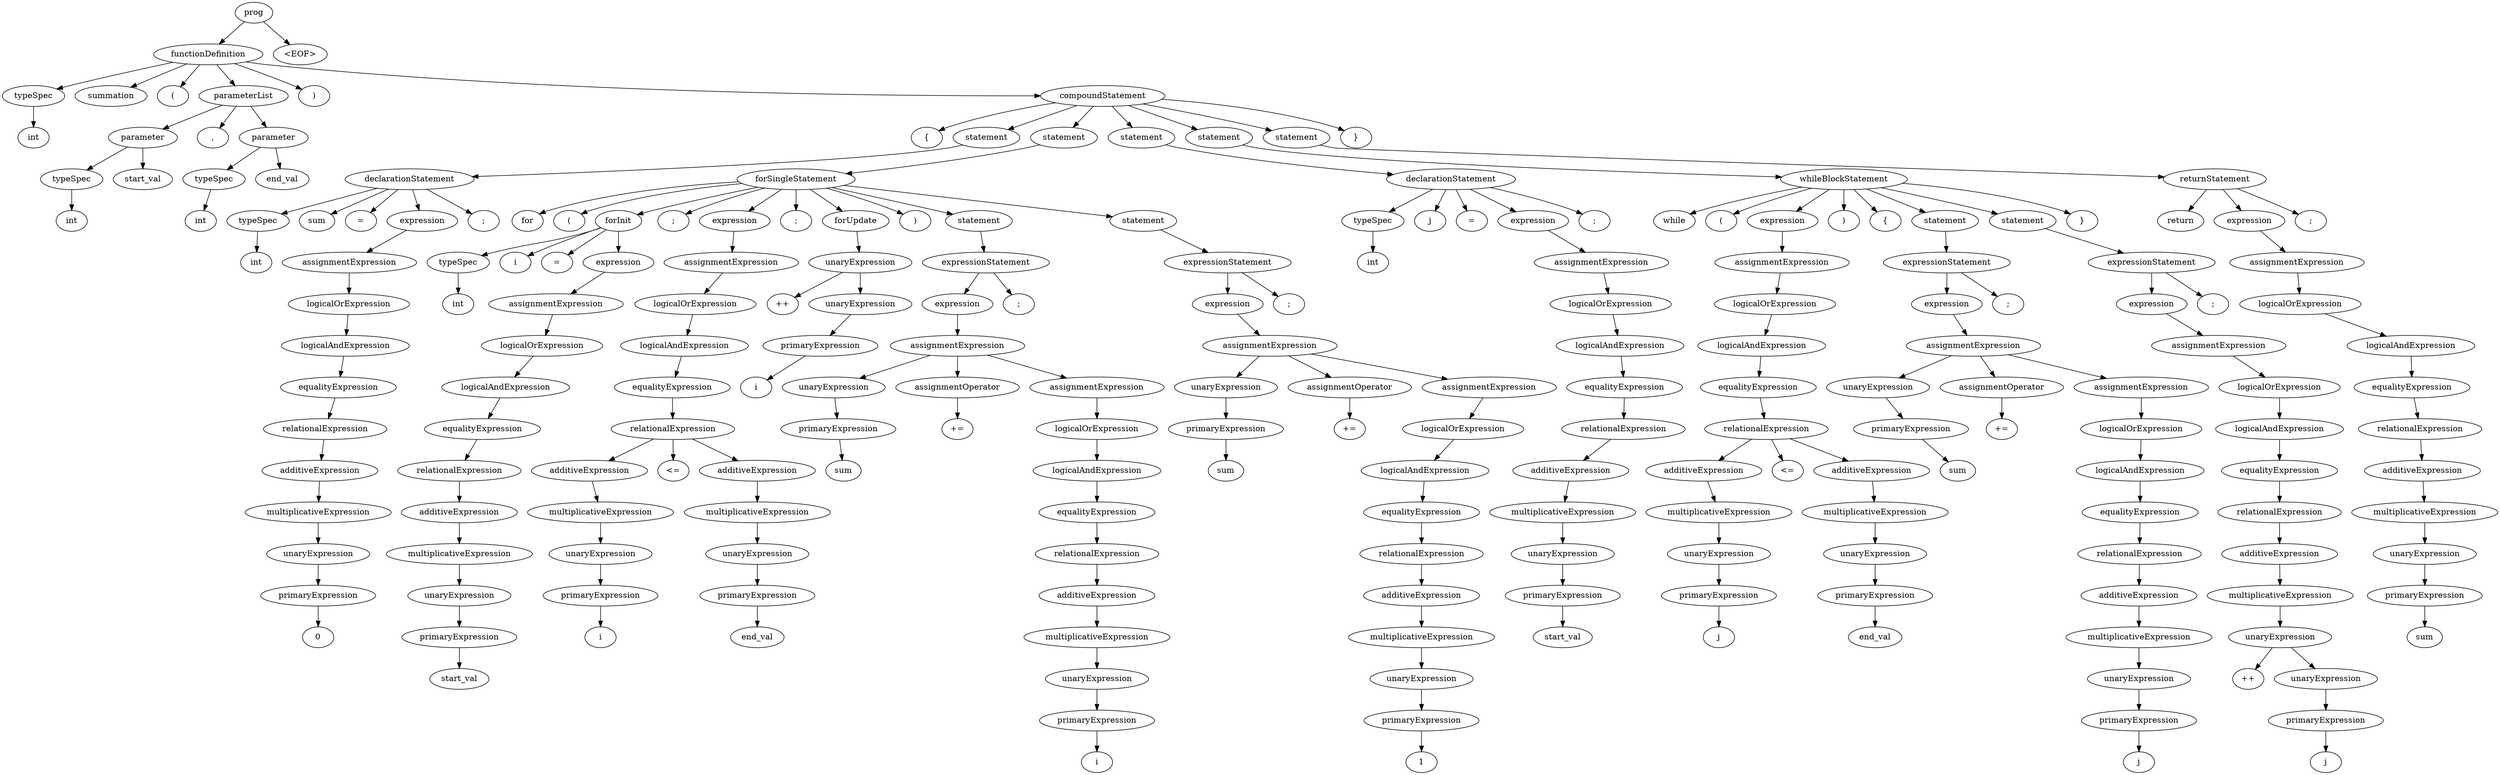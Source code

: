 digraph ParseTree {
  rankdir=TB;
  node0 [label="prog"];
  node1 [label="functionDefinition"];
  node0 -> node1;
  node2 [label="typeSpec"];
  node1 -> node2;
  node3 [label="int"];
  node2 -> node3;
  node4 [label="summation"];
  node1 -> node4;
  node5 [label="("];
  node1 -> node5;
  node6 [label="parameterList"];
  node1 -> node6;
  node7 [label="parameter"];
  node6 -> node7;
  node8 [label="typeSpec"];
  node7 -> node8;
  node9 [label="int"];
  node8 -> node9;
  node10 [label="start_val"];
  node7 -> node10;
  node11 [label=","];
  node6 -> node11;
  node12 [label="parameter"];
  node6 -> node12;
  node13 [label="typeSpec"];
  node12 -> node13;
  node14 [label="int"];
  node13 -> node14;
  node15 [label="end_val"];
  node12 -> node15;
  node16 [label=")"];
  node1 -> node16;
  node17 [label="compoundStatement"];
  node1 -> node17;
  node18 [label="{"];
  node17 -> node18;
  node19 [label="statement"];
  node17 -> node19;
  node20 [label="declarationStatement"];
  node19 -> node20;
  node21 [label="typeSpec"];
  node20 -> node21;
  node22 [label="int"];
  node21 -> node22;
  node23 [label="sum"];
  node20 -> node23;
  node24 [label="="];
  node20 -> node24;
  node25 [label="expression"];
  node20 -> node25;
  node26 [label="assignmentExpression"];
  node25 -> node26;
  node27 [label="logicalOrExpression"];
  node26 -> node27;
  node28 [label="logicalAndExpression"];
  node27 -> node28;
  node29 [label="equalityExpression"];
  node28 -> node29;
  node30 [label="relationalExpression"];
  node29 -> node30;
  node31 [label="additiveExpression"];
  node30 -> node31;
  node32 [label="multiplicativeExpression"];
  node31 -> node32;
  node33 [label="unaryExpression"];
  node32 -> node33;
  node34 [label="primaryExpression"];
  node33 -> node34;
  node35 [label="0"];
  node34 -> node35;
  node36 [label=";"];
  node20 -> node36;
  node37 [label="statement"];
  node17 -> node37;
  node38 [label="forSingleStatement"];
  node37 -> node38;
  node39 [label="for"];
  node38 -> node39;
  node40 [label="("];
  node38 -> node40;
  node41 [label="forInit"];
  node38 -> node41;
  node42 [label="typeSpec"];
  node41 -> node42;
  node43 [label="int"];
  node42 -> node43;
  node44 [label="i"];
  node41 -> node44;
  node45 [label="="];
  node41 -> node45;
  node46 [label="expression"];
  node41 -> node46;
  node47 [label="assignmentExpression"];
  node46 -> node47;
  node48 [label="logicalOrExpression"];
  node47 -> node48;
  node49 [label="logicalAndExpression"];
  node48 -> node49;
  node50 [label="equalityExpression"];
  node49 -> node50;
  node51 [label="relationalExpression"];
  node50 -> node51;
  node52 [label="additiveExpression"];
  node51 -> node52;
  node53 [label="multiplicativeExpression"];
  node52 -> node53;
  node54 [label="unaryExpression"];
  node53 -> node54;
  node55 [label="primaryExpression"];
  node54 -> node55;
  node56 [label="start_val"];
  node55 -> node56;
  node57 [label=";"];
  node38 -> node57;
  node58 [label="expression"];
  node38 -> node58;
  node59 [label="assignmentExpression"];
  node58 -> node59;
  node60 [label="logicalOrExpression"];
  node59 -> node60;
  node61 [label="logicalAndExpression"];
  node60 -> node61;
  node62 [label="equalityExpression"];
  node61 -> node62;
  node63 [label="relationalExpression"];
  node62 -> node63;
  node64 [label="additiveExpression"];
  node63 -> node64;
  node65 [label="multiplicativeExpression"];
  node64 -> node65;
  node66 [label="unaryExpression"];
  node65 -> node66;
  node67 [label="primaryExpression"];
  node66 -> node67;
  node68 [label="i"];
  node67 -> node68;
  node69 [label="<="];
  node63 -> node69;
  node70 [label="additiveExpression"];
  node63 -> node70;
  node71 [label="multiplicativeExpression"];
  node70 -> node71;
  node72 [label="unaryExpression"];
  node71 -> node72;
  node73 [label="primaryExpression"];
  node72 -> node73;
  node74 [label="end_val"];
  node73 -> node74;
  node75 [label=";"];
  node38 -> node75;
  node76 [label="forUpdate"];
  node38 -> node76;
  node77 [label="unaryExpression"];
  node76 -> node77;
  node78 [label="++"];
  node77 -> node78;
  node79 [label="unaryExpression"];
  node77 -> node79;
  node80 [label="primaryExpression"];
  node79 -> node80;
  node81 [label="i"];
  node80 -> node81;
  node82 [label=")"];
  node38 -> node82;
  node83 [label="statement"];
  node38 -> node83;
  node84 [label="expressionStatement"];
  node83 -> node84;
  node85 [label="expression"];
  node84 -> node85;
  node86 [label="assignmentExpression"];
  node85 -> node86;
  node87 [label="unaryExpression"];
  node86 -> node87;
  node88 [label="primaryExpression"];
  node87 -> node88;
  node89 [label="sum"];
  node88 -> node89;
  node90 [label="assignmentOperator"];
  node86 -> node90;
  node91 [label="+="];
  node90 -> node91;
  node92 [label="assignmentExpression"];
  node86 -> node92;
  node93 [label="logicalOrExpression"];
  node92 -> node93;
  node94 [label="logicalAndExpression"];
  node93 -> node94;
  node95 [label="equalityExpression"];
  node94 -> node95;
  node96 [label="relationalExpression"];
  node95 -> node96;
  node97 [label="additiveExpression"];
  node96 -> node97;
  node98 [label="multiplicativeExpression"];
  node97 -> node98;
  node99 [label="unaryExpression"];
  node98 -> node99;
  node100 [label="primaryExpression"];
  node99 -> node100;
  node101 [label="i"];
  node100 -> node101;
  node102 [label=";"];
  node84 -> node102;
  node103 [label="statement"];
  node38 -> node103;
  node104 [label="expressionStatement"];
  node103 -> node104;
  node105 [label="expression"];
  node104 -> node105;
  node106 [label="assignmentExpression"];
  node105 -> node106;
  node107 [label="unaryExpression"];
  node106 -> node107;
  node108 [label="primaryExpression"];
  node107 -> node108;
  node109 [label="sum"];
  node108 -> node109;
  node110 [label="assignmentOperator"];
  node106 -> node110;
  node111 [label="+="];
  node110 -> node111;
  node112 [label="assignmentExpression"];
  node106 -> node112;
  node113 [label="logicalOrExpression"];
  node112 -> node113;
  node114 [label="logicalAndExpression"];
  node113 -> node114;
  node115 [label="equalityExpression"];
  node114 -> node115;
  node116 [label="relationalExpression"];
  node115 -> node116;
  node117 [label="additiveExpression"];
  node116 -> node117;
  node118 [label="multiplicativeExpression"];
  node117 -> node118;
  node119 [label="unaryExpression"];
  node118 -> node119;
  node120 [label="primaryExpression"];
  node119 -> node120;
  node121 [label="1"];
  node120 -> node121;
  node122 [label=";"];
  node104 -> node122;
  node123 [label="statement"];
  node17 -> node123;
  node124 [label="declarationStatement"];
  node123 -> node124;
  node125 [label="typeSpec"];
  node124 -> node125;
  node126 [label="int"];
  node125 -> node126;
  node127 [label="j"];
  node124 -> node127;
  node128 [label="="];
  node124 -> node128;
  node129 [label="expression"];
  node124 -> node129;
  node130 [label="assignmentExpression"];
  node129 -> node130;
  node131 [label="logicalOrExpression"];
  node130 -> node131;
  node132 [label="logicalAndExpression"];
  node131 -> node132;
  node133 [label="equalityExpression"];
  node132 -> node133;
  node134 [label="relationalExpression"];
  node133 -> node134;
  node135 [label="additiveExpression"];
  node134 -> node135;
  node136 [label="multiplicativeExpression"];
  node135 -> node136;
  node137 [label="unaryExpression"];
  node136 -> node137;
  node138 [label="primaryExpression"];
  node137 -> node138;
  node139 [label="start_val"];
  node138 -> node139;
  node140 [label=";"];
  node124 -> node140;
  node141 [label="statement"];
  node17 -> node141;
  node142 [label="whileBlockStatement"];
  node141 -> node142;
  node143 [label="while"];
  node142 -> node143;
  node144 [label="("];
  node142 -> node144;
  node145 [label="expression"];
  node142 -> node145;
  node146 [label="assignmentExpression"];
  node145 -> node146;
  node147 [label="logicalOrExpression"];
  node146 -> node147;
  node148 [label="logicalAndExpression"];
  node147 -> node148;
  node149 [label="equalityExpression"];
  node148 -> node149;
  node150 [label="relationalExpression"];
  node149 -> node150;
  node151 [label="additiveExpression"];
  node150 -> node151;
  node152 [label="multiplicativeExpression"];
  node151 -> node152;
  node153 [label="unaryExpression"];
  node152 -> node153;
  node154 [label="primaryExpression"];
  node153 -> node154;
  node155 [label="j"];
  node154 -> node155;
  node156 [label="<="];
  node150 -> node156;
  node157 [label="additiveExpression"];
  node150 -> node157;
  node158 [label="multiplicativeExpression"];
  node157 -> node158;
  node159 [label="unaryExpression"];
  node158 -> node159;
  node160 [label="primaryExpression"];
  node159 -> node160;
  node161 [label="end_val"];
  node160 -> node161;
  node162 [label=")"];
  node142 -> node162;
  node163 [label="{"];
  node142 -> node163;
  node164 [label="statement"];
  node142 -> node164;
  node165 [label="expressionStatement"];
  node164 -> node165;
  node166 [label="expression"];
  node165 -> node166;
  node167 [label="assignmentExpression"];
  node166 -> node167;
  node168 [label="unaryExpression"];
  node167 -> node168;
  node169 [label="primaryExpression"];
  node168 -> node169;
  node170 [label="sum"];
  node169 -> node170;
  node171 [label="assignmentOperator"];
  node167 -> node171;
  node172 [label="+="];
  node171 -> node172;
  node173 [label="assignmentExpression"];
  node167 -> node173;
  node174 [label="logicalOrExpression"];
  node173 -> node174;
  node175 [label="logicalAndExpression"];
  node174 -> node175;
  node176 [label="equalityExpression"];
  node175 -> node176;
  node177 [label="relationalExpression"];
  node176 -> node177;
  node178 [label="additiveExpression"];
  node177 -> node178;
  node179 [label="multiplicativeExpression"];
  node178 -> node179;
  node180 [label="unaryExpression"];
  node179 -> node180;
  node181 [label="primaryExpression"];
  node180 -> node181;
  node182 [label="j"];
  node181 -> node182;
  node183 [label=";"];
  node165 -> node183;
  node184 [label="statement"];
  node142 -> node184;
  node185 [label="expressionStatement"];
  node184 -> node185;
  node186 [label="expression"];
  node185 -> node186;
  node187 [label="assignmentExpression"];
  node186 -> node187;
  node188 [label="logicalOrExpression"];
  node187 -> node188;
  node189 [label="logicalAndExpression"];
  node188 -> node189;
  node190 [label="equalityExpression"];
  node189 -> node190;
  node191 [label="relationalExpression"];
  node190 -> node191;
  node192 [label="additiveExpression"];
  node191 -> node192;
  node193 [label="multiplicativeExpression"];
  node192 -> node193;
  node194 [label="unaryExpression"];
  node193 -> node194;
  node195 [label="++"];
  node194 -> node195;
  node196 [label="unaryExpression"];
  node194 -> node196;
  node197 [label="primaryExpression"];
  node196 -> node197;
  node198 [label="j"];
  node197 -> node198;
  node199 [label=";"];
  node185 -> node199;
  node200 [label="}"];
  node142 -> node200;
  node201 [label="statement"];
  node17 -> node201;
  node202 [label="returnStatement"];
  node201 -> node202;
  node203 [label="return"];
  node202 -> node203;
  node204 [label="expression"];
  node202 -> node204;
  node205 [label="assignmentExpression"];
  node204 -> node205;
  node206 [label="logicalOrExpression"];
  node205 -> node206;
  node207 [label="logicalAndExpression"];
  node206 -> node207;
  node208 [label="equalityExpression"];
  node207 -> node208;
  node209 [label="relationalExpression"];
  node208 -> node209;
  node210 [label="additiveExpression"];
  node209 -> node210;
  node211 [label="multiplicativeExpression"];
  node210 -> node211;
  node212 [label="unaryExpression"];
  node211 -> node212;
  node213 [label="primaryExpression"];
  node212 -> node213;
  node214 [label="sum"];
  node213 -> node214;
  node215 [label=";"];
  node202 -> node215;
  node216 [label="}"];
  node17 -> node216;
  node217 [label="<EOF>"];
  node0 -> node217;
}
